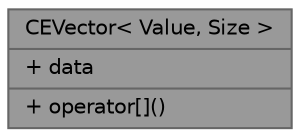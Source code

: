 digraph "CEVector&lt; Value, Size &gt;"
{
 // LATEX_PDF_SIZE
  bgcolor="transparent";
  edge [fontname=Helvetica,fontsize=10,labelfontname=Helvetica,labelfontsize=10];
  node [fontname=Helvetica,fontsize=10,shape=box,height=0.2,width=0.4];
  Node1 [shape=record,label="{CEVector\< Value, Size \>\n|+ data\l|+ operator[]()\l}",height=0.2,width=0.4,color="gray40", fillcolor="grey60", style="filled", fontcolor="black",tooltip=" "];
}
